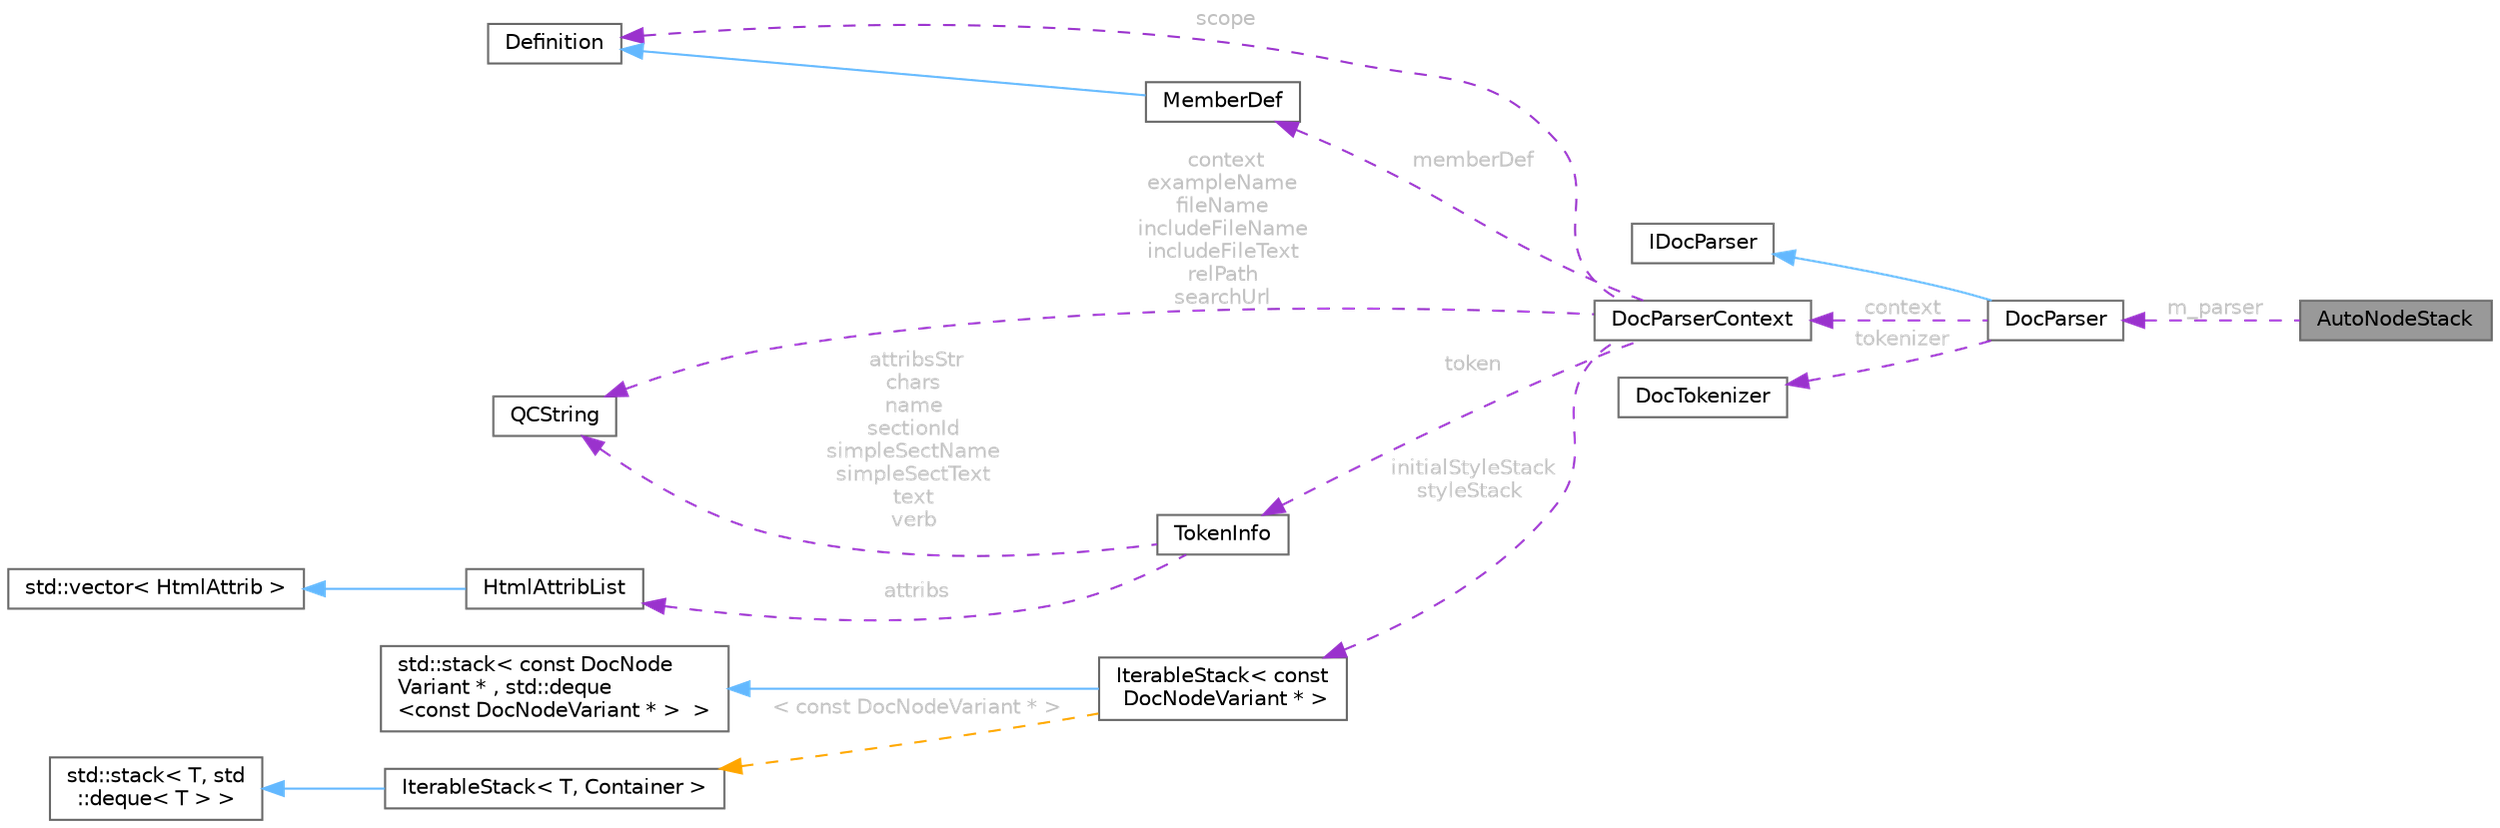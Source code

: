 digraph "AutoNodeStack"
{
 // INTERACTIVE_SVG=YES
 // LATEX_PDF_SIZE
  bgcolor="transparent";
  edge [fontname=Helvetica,fontsize=10,labelfontname=Helvetica,labelfontsize=10];
  node [fontname=Helvetica,fontsize=10,shape=box,height=0.2,width=0.4];
  rankdir="LR";
  Node1 [id="Node000001",label="AutoNodeStack",height=0.2,width=0.4,color="gray40", fillcolor="grey60", style="filled", fontcolor="black"];
  Node2 -> Node1 [id="edge1_Node000001_Node000002",dir="back",color="darkorchid3",style="dashed",label=" m_parser",fontcolor="grey" ];
  Node2 [id="Node000002",label="DocParser",height=0.2,width=0.4,color="gray40", fillcolor="white", style="filled",URL="$da/d02/class_doc_parser.html",tooltip=" "];
  Node3 -> Node2 [id="edge2_Node000002_Node000003",dir="back",color="steelblue1",style="solid"];
  Node3 [id="Node000003",label="IDocParser",height=0.2,width=0.4,color="gray40", fillcolor="white", style="filled",URL="$de/dad/class_i_doc_parser.html",tooltip="opaque parser interface"];
  Node4 -> Node2 [id="edge3_Node000002_Node000004",dir="back",color="darkorchid3",style="dashed",label=" context",fontcolor="grey" ];
  Node4 [id="Node000004",label="DocParserContext",height=0.2,width=0.4,color="gray40", fillcolor="white", style="filled",URL="$d8/d7d/struct_doc_parser_context.html",tooltip="Parser's context to store all global variables."];
  Node5 -> Node4 [id="edge4_Node000004_Node000005",dir="back",color="darkorchid3",style="dashed",label=" scope",fontcolor="grey" ];
  Node5 [id="Node000005",label="Definition",height=0.2,width=0.4,color="gray40", fillcolor="white", style="filled",URL="$d5/dcc/class_definition.html",tooltip="The common base class of all entity definitions found in the sources."];
  Node6 -> Node4 [id="edge5_Node000004_Node000006",dir="back",color="darkorchid3",style="dashed",label=" context\nexampleName\nfileName\nincludeFileName\nincludeFileText\nrelPath\nsearchUrl",fontcolor="grey" ];
  Node6 [id="Node000006",label="QCString",height=0.2,width=0.4,color="gray40", fillcolor="white", style="filled",URL="$d9/d45/class_q_c_string.html",tooltip="This is an alternative implementation of QCString."];
  Node7 -> Node4 [id="edge6_Node000004_Node000007",dir="back",color="darkorchid3",style="dashed",label=" initialStyleStack\nstyleStack",fontcolor="grey" ];
  Node7 [id="Node000007",label="IterableStack\< const\l DocNodeVariant * \>",height=0.2,width=0.4,color="gray40", fillcolor="white", style="filled",URL="$d9/d82/class_iterable_stack.html",tooltip=" "];
  Node8 -> Node7 [id="edge7_Node000007_Node000008",dir="back",color="steelblue1",style="solid"];
  Node8 [id="Node000008",label="std::stack\< const DocNode\lVariant * , std::deque\l\<const DocNodeVariant * \>  \>",height=0.2,width=0.4,color="gray40", fillcolor="white", style="filled"];
  Node9 -> Node7 [id="edge8_Node000007_Node000009",dir="back",color="orange",style="dashed",label=" \< const DocNodeVariant * \>",fontcolor="grey" ];
  Node9 [id="Node000009",label="IterableStack\< T, Container \>",height=0.2,width=0.4,color="gray40", fillcolor="white", style="filled",URL="$d9/d82/class_iterable_stack.html",tooltip=" "];
  Node10 -> Node9 [id="edge9_Node000009_Node000010",dir="back",color="steelblue1",style="solid"];
  Node10 [id="Node000010",label="std::stack\< T, std\l::deque\< T \> \>",height=0.2,width=0.4,color="gray40", fillcolor="white", style="filled"];
  Node11 -> Node4 [id="edge10_Node000004_Node000011",dir="back",color="darkorchid3",style="dashed",label=" memberDef",fontcolor="grey" ];
  Node11 [id="Node000011",label="MemberDef",height=0.2,width=0.4,color="gray40", fillcolor="white", style="filled",URL="$da/d09/class_member_def.html",tooltip="A model of a class/file/namespace member symbol."];
  Node5 -> Node11 [id="edge11_Node000011_Node000005",dir="back",color="steelblue1",style="solid"];
  Node12 -> Node4 [id="edge12_Node000004_Node000012",dir="back",color="darkorchid3",style="dashed",label=" token",fontcolor="grey" ];
  Node12 [id="Node000012",label="TokenInfo",height=0.2,width=0.4,color="gray40", fillcolor="white", style="filled",URL="$d6/df4/struct_token_info.html",tooltip="Data associated with a token used by the comment block parser."];
  Node6 -> Node12 [id="edge13_Node000012_Node000006",dir="back",color="darkorchid3",style="dashed",label=" attribsStr\nchars\nname\nsectionId\nsimpleSectName\nsimpleSectText\ntext\nverb",fontcolor="grey" ];
  Node13 -> Node12 [id="edge14_Node000012_Node000013",dir="back",color="darkorchid3",style="dashed",label=" attribs",fontcolor="grey" ];
  Node13 [id="Node000013",label="HtmlAttribList",height=0.2,width=0.4,color="gray40", fillcolor="white", style="filled",URL="$db/d4d/class_html_attrib_list.html",tooltip="Class representing a list of HTML attributes."];
  Node14 -> Node13 [id="edge15_Node000013_Node000014",dir="back",color="steelblue1",style="solid"];
  Node14 [id="Node000014",label="std::vector\< HtmlAttrib \>",height=0.2,width=0.4,color="gray40", fillcolor="white", style="filled"];
  Node15 -> Node2 [id="edge16_Node000002_Node000015",dir="back",color="darkorchid3",style="dashed",label=" tokenizer",fontcolor="grey" ];
  Node15 [id="Node000015",label="DocTokenizer",height=0.2,width=0.4,color="gray40", fillcolor="white", style="filled",URL="$d1/d7f/class_doc_tokenizer.html",tooltip=" "];
}
